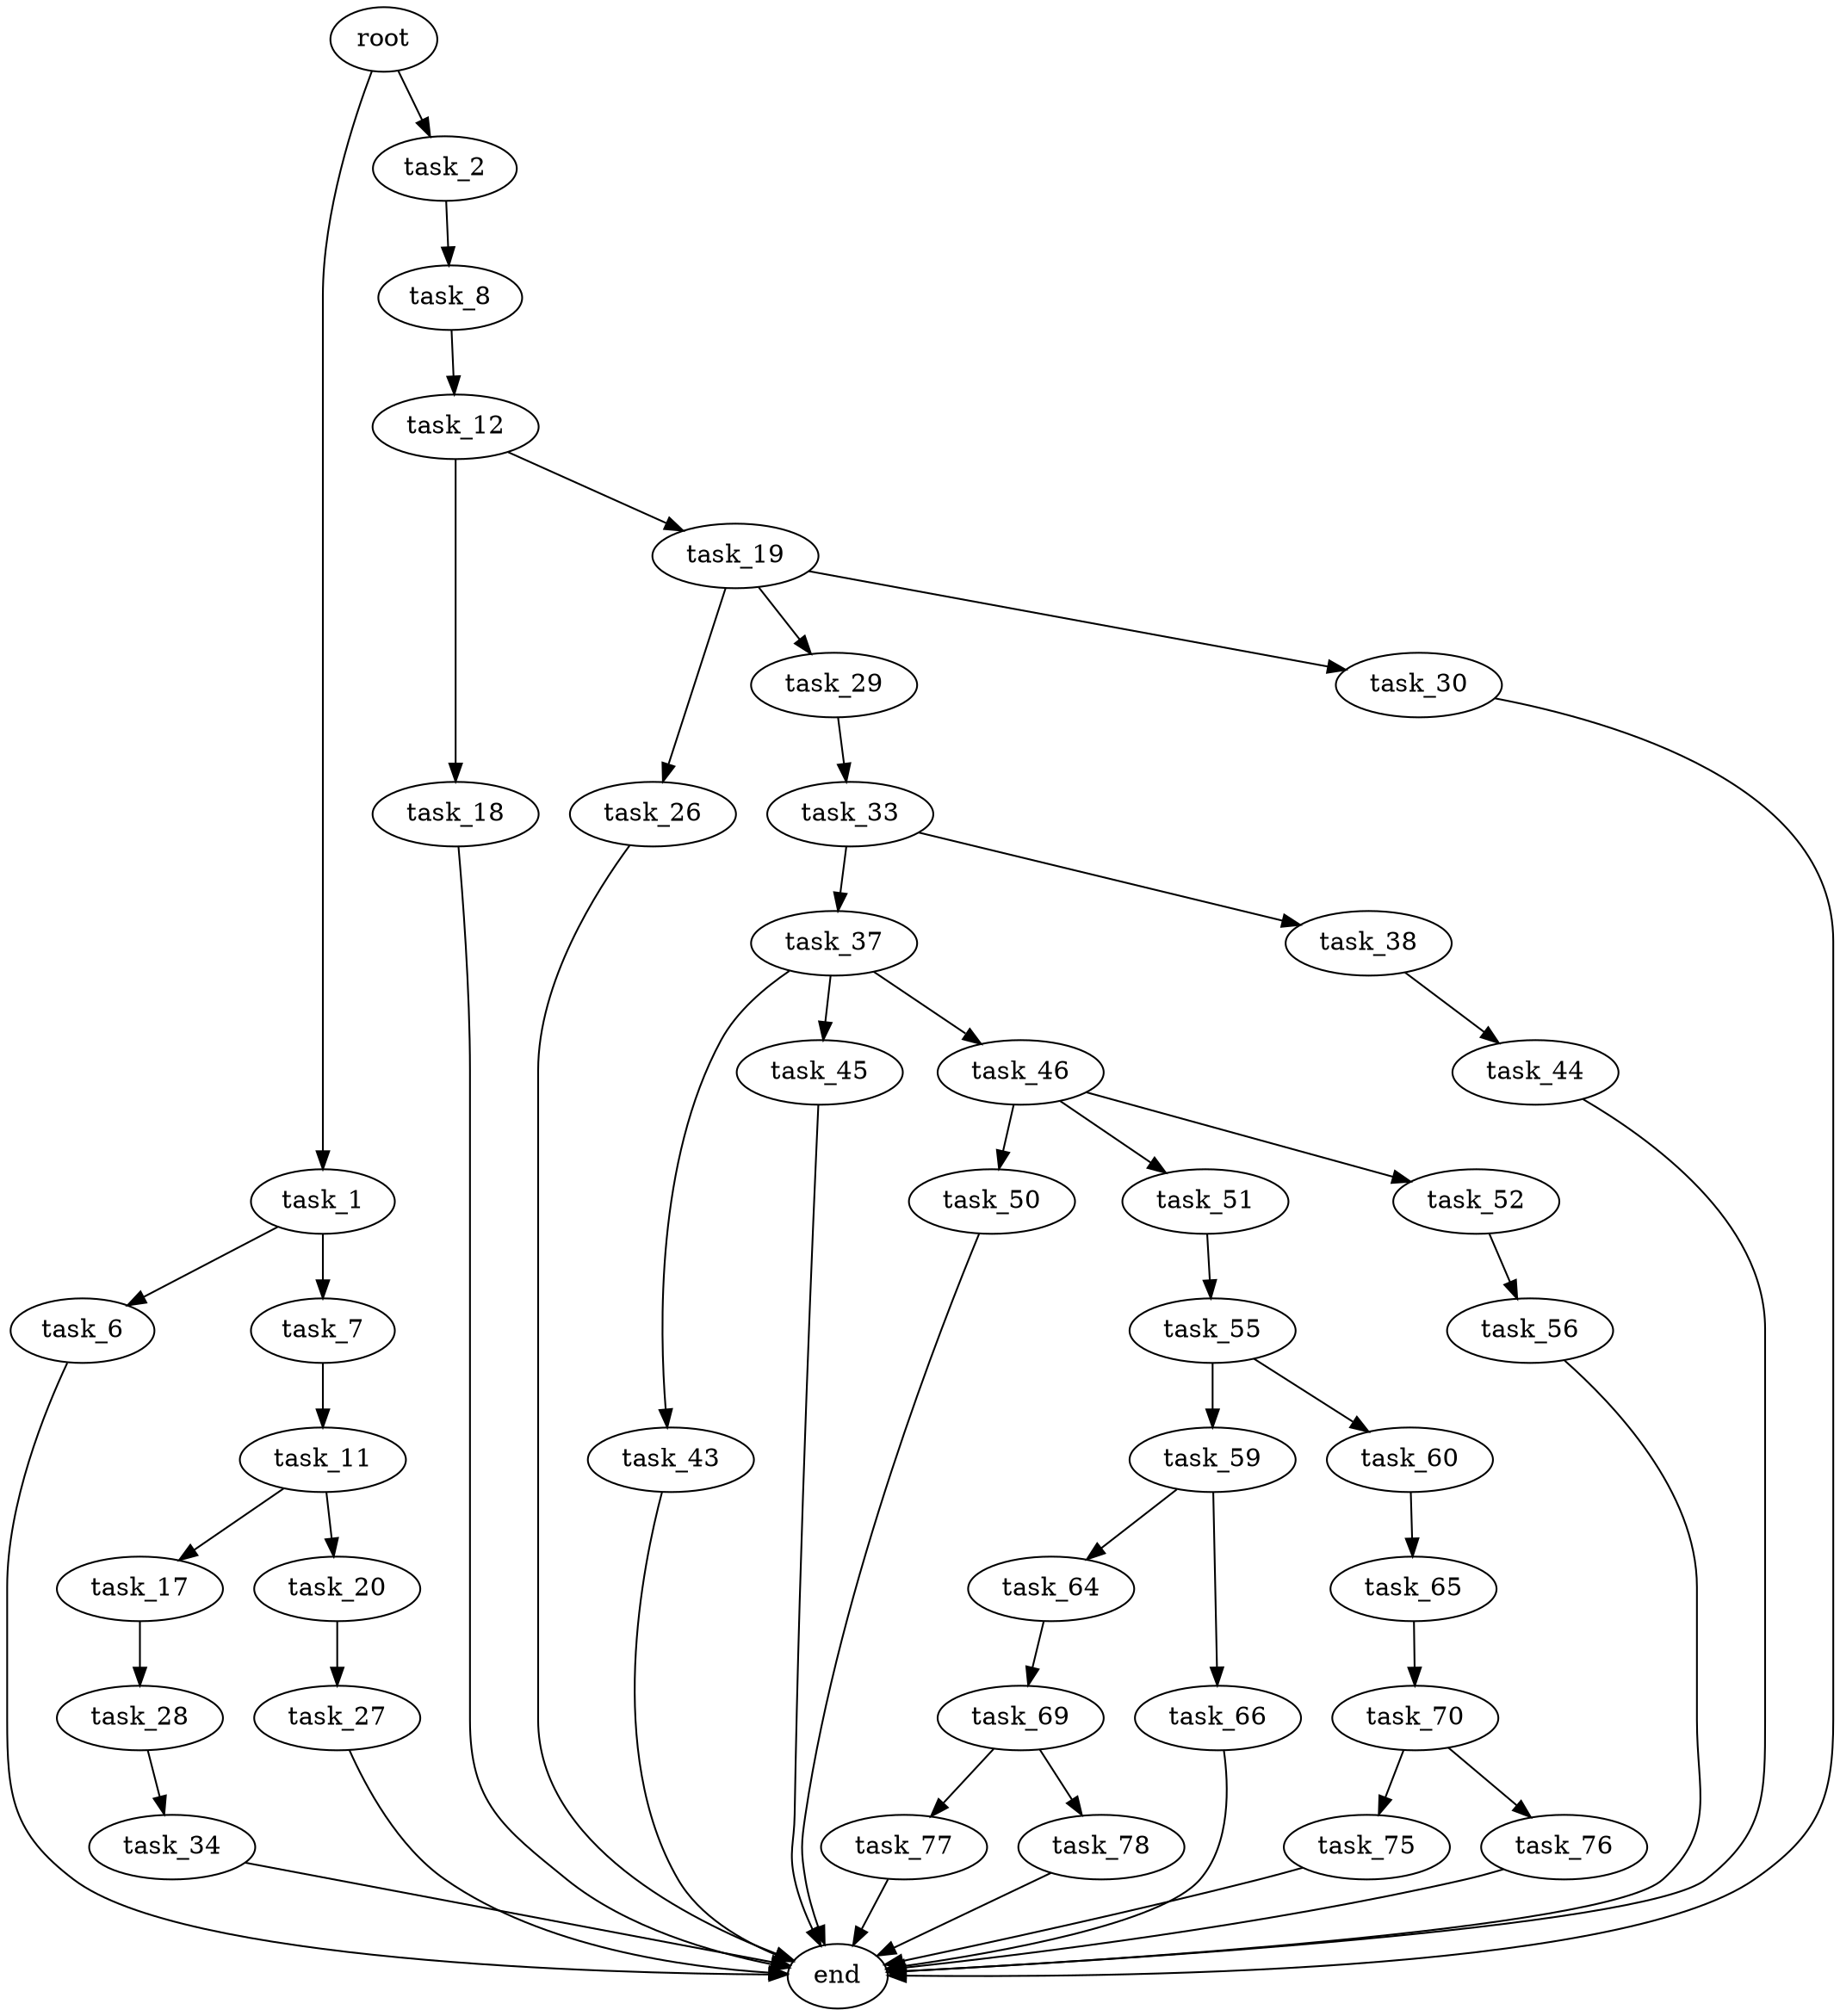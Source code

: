 digraph G {
  root [size="0.000000"];
  task_1 [size="178703240576.000000"];
  task_2 [size="1073741824000.000000"];
  task_6 [size="45354797978.000000"];
  task_7 [size="231928233984.000000"];
  task_8 [size="3251612448.000000"];
  task_11 [size="41667253050.000000"];
  task_12 [size="782757789696.000000"];
  task_17 [size="8589934592.000000"];
  task_18 [size="105379299061.000000"];
  task_19 [size="9252361696.000000"];
  task_20 [size="21278600881.000000"];
  task_26 [size="613942871479.000000"];
  task_27 [size="1208873479.000000"];
  task_28 [size="4629380338.000000"];
  task_29 [size="6581452258.000000"];
  task_30 [size="3067730522.000000"];
  task_33 [size="458044834370.000000"];
  task_34 [size="782757789696.000000"];
  task_37 [size="368293445632.000000"];
  task_38 [size="68719476736.000000"];
  task_43 [size="26221770664.000000"];
  task_44 [size="1314120129.000000"];
  task_45 [size="782757789696.000000"];
  task_46 [size="3761215861.000000"];
  task_50 [size="552442987238.000000"];
  task_51 [size="538311784996.000000"];
  task_52 [size="549755813888.000000"];
  task_55 [size="231928233984.000000"];
  task_56 [size="1073741824000.000000"];
  task_59 [size="19880987723.000000"];
  task_60 [size="8215055925.000000"];
  task_64 [size="8589934592.000000"];
  task_65 [size="241792844658.000000"];
  task_66 [size="670613062437.000000"];
  task_69 [size="17923056269.000000"];
  task_70 [size="29289628267.000000"];
  task_75 [size="15251670782.000000"];
  task_76 [size="332959543063.000000"];
  task_77 [size="26714291273.000000"];
  task_78 [size="1263286142429.000000"];
  end [size="0.000000"];

  root -> task_1 [size="1.000000"];
  root -> task_2 [size="1.000000"];
  task_1 -> task_6 [size="411041792.000000"];
  task_1 -> task_7 [size="411041792.000000"];
  task_2 -> task_8 [size="838860800.000000"];
  task_6 -> end [size="1.000000"];
  task_7 -> task_11 [size="301989888.000000"];
  task_8 -> task_12 [size="75497472.000000"];
  task_11 -> task_17 [size="33554432.000000"];
  task_11 -> task_20 [size="33554432.000000"];
  task_12 -> task_18 [size="679477248.000000"];
  task_12 -> task_19 [size="679477248.000000"];
  task_17 -> task_28 [size="33554432.000000"];
  task_18 -> end [size="1.000000"];
  task_19 -> task_26 [size="536870912.000000"];
  task_19 -> task_29 [size="536870912.000000"];
  task_19 -> task_30 [size="536870912.000000"];
  task_20 -> task_27 [size="411041792.000000"];
  task_26 -> end [size="1.000000"];
  task_27 -> end [size="1.000000"];
  task_28 -> task_34 [size="209715200.000000"];
  task_29 -> task_33 [size="301989888.000000"];
  task_30 -> end [size="1.000000"];
  task_33 -> task_37 [size="411041792.000000"];
  task_33 -> task_38 [size="411041792.000000"];
  task_34 -> end [size="1.000000"];
  task_37 -> task_43 [size="411041792.000000"];
  task_37 -> task_45 [size="411041792.000000"];
  task_37 -> task_46 [size="411041792.000000"];
  task_38 -> task_44 [size="134217728.000000"];
  task_43 -> end [size="1.000000"];
  task_44 -> end [size="1.000000"];
  task_45 -> end [size="1.000000"];
  task_46 -> task_50 [size="75497472.000000"];
  task_46 -> task_51 [size="75497472.000000"];
  task_46 -> task_52 [size="75497472.000000"];
  task_50 -> end [size="1.000000"];
  task_51 -> task_55 [size="838860800.000000"];
  task_52 -> task_56 [size="536870912.000000"];
  task_55 -> task_59 [size="301989888.000000"];
  task_55 -> task_60 [size="301989888.000000"];
  task_56 -> end [size="1.000000"];
  task_59 -> task_64 [size="33554432.000000"];
  task_59 -> task_66 [size="33554432.000000"];
  task_60 -> task_65 [size="411041792.000000"];
  task_64 -> task_69 [size="33554432.000000"];
  task_65 -> task_70 [size="209715200.000000"];
  task_66 -> end [size="1.000000"];
  task_69 -> task_77 [size="301989888.000000"];
  task_69 -> task_78 [size="301989888.000000"];
  task_70 -> task_75 [size="838860800.000000"];
  task_70 -> task_76 [size="838860800.000000"];
  task_75 -> end [size="1.000000"];
  task_76 -> end [size="1.000000"];
  task_77 -> end [size="1.000000"];
  task_78 -> end [size="1.000000"];
}
